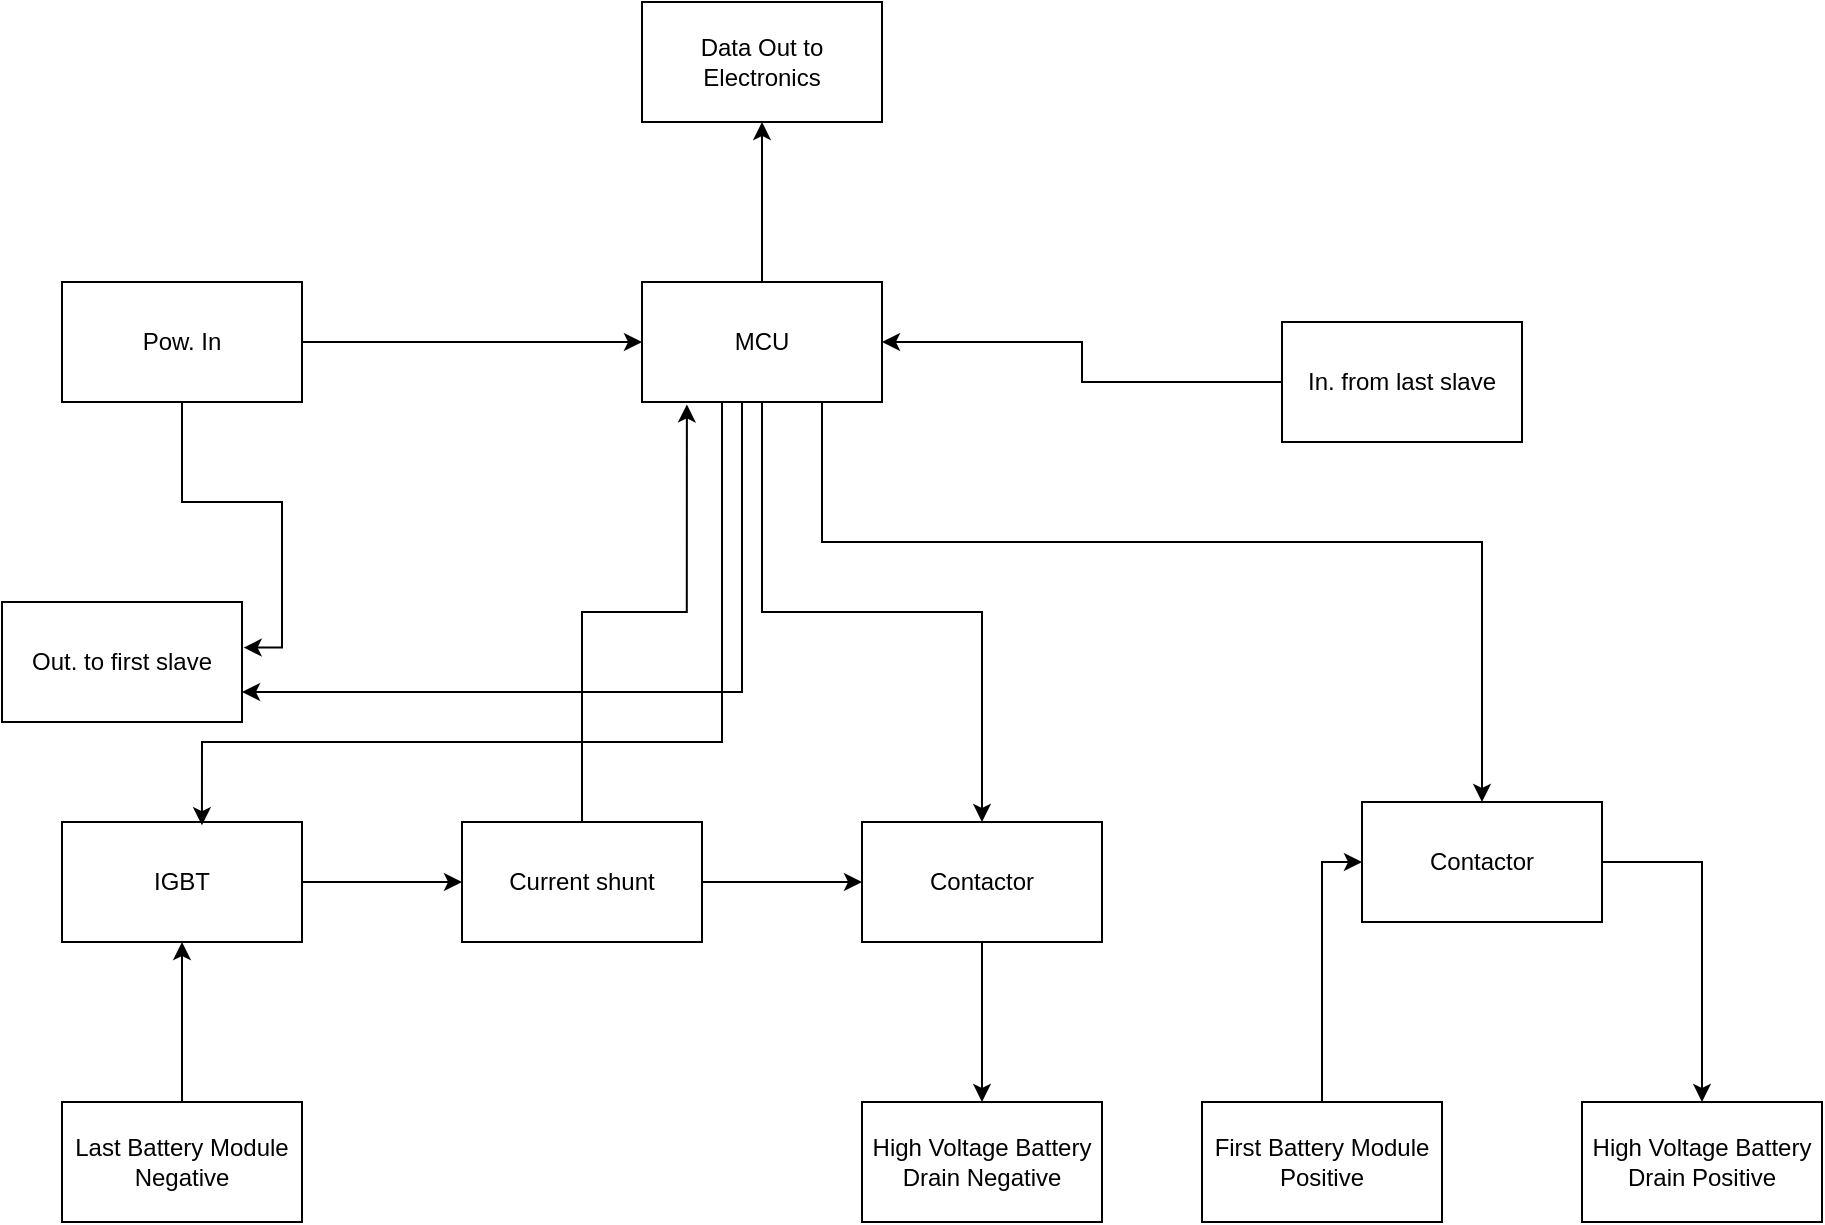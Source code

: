 <mxfile version="24.0.4" type="device">
  <diagram name="Page-1" id="YUszmAUclPYdTp25wO-0">
    <mxGraphModel dx="1140" dy="625" grid="1" gridSize="10" guides="1" tooltips="1" connect="1" arrows="1" fold="1" page="1" pageScale="1" pageWidth="850" pageHeight="1100" math="0" shadow="0">
      <root>
        <mxCell id="0" />
        <mxCell id="1" parent="0" />
        <mxCell id="JARaZCLQ9CR7d0WhvhcZ-6" value="" style="edgeStyle=orthogonalEdgeStyle;rounded=0;orthogonalLoop=1;jettySize=auto;html=1;" parent="1" source="JARaZCLQ9CR7d0WhvhcZ-1" target="JARaZCLQ9CR7d0WhvhcZ-5" edge="1">
          <mxGeometry relative="1" as="geometry" />
        </mxCell>
        <mxCell id="JARaZCLQ9CR7d0WhvhcZ-10" style="edgeStyle=orthogonalEdgeStyle;rounded=0;orthogonalLoop=1;jettySize=auto;html=1;entryX=1;entryY=0.75;entryDx=0;entryDy=0;" parent="1" source="JARaZCLQ9CR7d0WhvhcZ-1" target="JARaZCLQ9CR7d0WhvhcZ-9" edge="1">
          <mxGeometry relative="1" as="geometry">
            <Array as="points">
              <mxPoint x="410" y="365" />
            </Array>
          </mxGeometry>
        </mxCell>
        <mxCell id="JARaZCLQ9CR7d0WhvhcZ-21" style="edgeStyle=orthogonalEdgeStyle;rounded=0;orthogonalLoop=1;jettySize=auto;html=1;" parent="1" source="JARaZCLQ9CR7d0WhvhcZ-1" target="JARaZCLQ9CR7d0WhvhcZ-17" edge="1">
          <mxGeometry relative="1" as="geometry" />
        </mxCell>
        <mxCell id="du1yEn7PY6bpeT6RcS0G-1" style="edgeStyle=orthogonalEdgeStyle;rounded=0;orthogonalLoop=1;jettySize=auto;html=1;exitX=0.75;exitY=1;exitDx=0;exitDy=0;" edge="1" parent="1" source="JARaZCLQ9CR7d0WhvhcZ-1" target="du1yEn7PY6bpeT6RcS0G-2">
          <mxGeometry relative="1" as="geometry">
            <mxPoint x="780.0" y="390.0" as="targetPoint" />
            <Array as="points">
              <mxPoint x="450" y="290" />
              <mxPoint x="780" y="290" />
            </Array>
          </mxGeometry>
        </mxCell>
        <mxCell id="JARaZCLQ9CR7d0WhvhcZ-1" value="MCU" style="rounded=0;whiteSpace=wrap;html=1;" parent="1" vertex="1">
          <mxGeometry x="360" y="160" width="120" height="60" as="geometry" />
        </mxCell>
        <mxCell id="JARaZCLQ9CR7d0WhvhcZ-3" style="edgeStyle=orthogonalEdgeStyle;rounded=0;orthogonalLoop=1;jettySize=auto;html=1;entryX=0;entryY=0.5;entryDx=0;entryDy=0;" parent="1" source="JARaZCLQ9CR7d0WhvhcZ-2" target="JARaZCLQ9CR7d0WhvhcZ-1" edge="1">
          <mxGeometry relative="1" as="geometry" />
        </mxCell>
        <mxCell id="JARaZCLQ9CR7d0WhvhcZ-2" value="Pow. In" style="rounded=0;whiteSpace=wrap;html=1;" parent="1" vertex="1">
          <mxGeometry x="70" y="160" width="120" height="60" as="geometry" />
        </mxCell>
        <mxCell id="JARaZCLQ9CR7d0WhvhcZ-5" value="Data Out to Electronics" style="rounded=0;whiteSpace=wrap;html=1;" parent="1" vertex="1">
          <mxGeometry x="360" y="20" width="120" height="60" as="geometry" />
        </mxCell>
        <mxCell id="JARaZCLQ9CR7d0WhvhcZ-8" style="edgeStyle=orthogonalEdgeStyle;rounded=0;orthogonalLoop=1;jettySize=auto;html=1;entryX=1;entryY=0.5;entryDx=0;entryDy=0;" parent="1" source="JARaZCLQ9CR7d0WhvhcZ-7" target="JARaZCLQ9CR7d0WhvhcZ-1" edge="1">
          <mxGeometry relative="1" as="geometry" />
        </mxCell>
        <mxCell id="JARaZCLQ9CR7d0WhvhcZ-7" value="In. from last slave" style="whiteSpace=wrap;html=1;" parent="1" vertex="1">
          <mxGeometry x="680" y="180" width="120" height="60" as="geometry" />
        </mxCell>
        <mxCell id="JARaZCLQ9CR7d0WhvhcZ-9" value="Out. to first slave" style="whiteSpace=wrap;html=1;" parent="1" vertex="1">
          <mxGeometry x="40" y="320" width="120" height="60" as="geometry" />
        </mxCell>
        <mxCell id="JARaZCLQ9CR7d0WhvhcZ-11" style="edgeStyle=orthogonalEdgeStyle;rounded=0;orthogonalLoop=1;jettySize=auto;html=1;entryX=1.007;entryY=0.38;entryDx=0;entryDy=0;entryPerimeter=0;" parent="1" source="JARaZCLQ9CR7d0WhvhcZ-2" target="JARaZCLQ9CR7d0WhvhcZ-9" edge="1">
          <mxGeometry relative="1" as="geometry" />
        </mxCell>
        <mxCell id="JARaZCLQ9CR7d0WhvhcZ-14" value="" style="edgeStyle=orthogonalEdgeStyle;rounded=0;orthogonalLoop=1;jettySize=auto;html=1;" parent="1" source="JARaZCLQ9CR7d0WhvhcZ-12" target="JARaZCLQ9CR7d0WhvhcZ-13" edge="1">
          <mxGeometry relative="1" as="geometry" />
        </mxCell>
        <mxCell id="JARaZCLQ9CR7d0WhvhcZ-12" value="Last Battery Module Negative" style="rounded=0;whiteSpace=wrap;html=1;" parent="1" vertex="1">
          <mxGeometry x="70" y="570" width="120" height="60" as="geometry" />
        </mxCell>
        <mxCell id="JARaZCLQ9CR7d0WhvhcZ-16" value="" style="edgeStyle=orthogonalEdgeStyle;rounded=0;orthogonalLoop=1;jettySize=auto;html=1;" parent="1" source="JARaZCLQ9CR7d0WhvhcZ-13" target="JARaZCLQ9CR7d0WhvhcZ-15" edge="1">
          <mxGeometry relative="1" as="geometry" />
        </mxCell>
        <mxCell id="JARaZCLQ9CR7d0WhvhcZ-13" value="IGBT" style="rounded=0;whiteSpace=wrap;html=1;" parent="1" vertex="1">
          <mxGeometry x="70" y="430" width="120" height="60" as="geometry" />
        </mxCell>
        <mxCell id="JARaZCLQ9CR7d0WhvhcZ-18" value="" style="edgeStyle=orthogonalEdgeStyle;rounded=0;orthogonalLoop=1;jettySize=auto;html=1;" parent="1" source="JARaZCLQ9CR7d0WhvhcZ-15" target="JARaZCLQ9CR7d0WhvhcZ-17" edge="1">
          <mxGeometry relative="1" as="geometry" />
        </mxCell>
        <mxCell id="JARaZCLQ9CR7d0WhvhcZ-15" value="Current shunt" style="rounded=0;whiteSpace=wrap;html=1;" parent="1" vertex="1">
          <mxGeometry x="270" y="430" width="120" height="60" as="geometry" />
        </mxCell>
        <mxCell id="JARaZCLQ9CR7d0WhvhcZ-20" value="" style="edgeStyle=orthogonalEdgeStyle;rounded=0;orthogonalLoop=1;jettySize=auto;html=1;" parent="1" source="JARaZCLQ9CR7d0WhvhcZ-17" target="JARaZCLQ9CR7d0WhvhcZ-19" edge="1">
          <mxGeometry relative="1" as="geometry" />
        </mxCell>
        <mxCell id="JARaZCLQ9CR7d0WhvhcZ-17" value="Contactor" style="rounded=0;whiteSpace=wrap;html=1;" parent="1" vertex="1">
          <mxGeometry x="470" y="430" width="120" height="60" as="geometry" />
        </mxCell>
        <mxCell id="JARaZCLQ9CR7d0WhvhcZ-19" value="High Voltage Battery Drain Negative" style="rounded=0;whiteSpace=wrap;html=1;" parent="1" vertex="1">
          <mxGeometry x="470" y="570" width="120" height="60" as="geometry" />
        </mxCell>
        <mxCell id="JARaZCLQ9CR7d0WhvhcZ-22" style="edgeStyle=orthogonalEdgeStyle;rounded=0;orthogonalLoop=1;jettySize=auto;html=1;entryX=0.583;entryY=0.027;entryDx=0;entryDy=0;entryPerimeter=0;" parent="1" source="JARaZCLQ9CR7d0WhvhcZ-1" target="JARaZCLQ9CR7d0WhvhcZ-13" edge="1">
          <mxGeometry relative="1" as="geometry">
            <Array as="points">
              <mxPoint x="400" y="390" />
              <mxPoint x="140" y="390" />
            </Array>
          </mxGeometry>
        </mxCell>
        <mxCell id="JARaZCLQ9CR7d0WhvhcZ-23" style="edgeStyle=orthogonalEdgeStyle;rounded=0;orthogonalLoop=1;jettySize=auto;html=1;entryX=0.187;entryY=1.02;entryDx=0;entryDy=0;entryPerimeter=0;" parent="1" source="JARaZCLQ9CR7d0WhvhcZ-15" target="JARaZCLQ9CR7d0WhvhcZ-1" edge="1">
          <mxGeometry relative="1" as="geometry" />
        </mxCell>
        <mxCell id="du1yEn7PY6bpeT6RcS0G-6" style="edgeStyle=orthogonalEdgeStyle;rounded=0;orthogonalLoop=1;jettySize=auto;html=1;exitX=1;exitY=0.5;exitDx=0;exitDy=0;" edge="1" parent="1" source="du1yEn7PY6bpeT6RcS0G-2" target="du1yEn7PY6bpeT6RcS0G-5">
          <mxGeometry relative="1" as="geometry" />
        </mxCell>
        <mxCell id="du1yEn7PY6bpeT6RcS0G-2" value="Contactor" style="rounded=0;whiteSpace=wrap;html=1;" vertex="1" parent="1">
          <mxGeometry x="720.0" y="420.0" width="120" height="60" as="geometry" />
        </mxCell>
        <mxCell id="du1yEn7PY6bpeT6RcS0G-4" style="edgeStyle=orthogonalEdgeStyle;rounded=0;orthogonalLoop=1;jettySize=auto;html=1;exitX=0.5;exitY=0;exitDx=0;exitDy=0;entryX=0;entryY=0.5;entryDx=0;entryDy=0;" edge="1" parent="1" source="du1yEn7PY6bpeT6RcS0G-3" target="du1yEn7PY6bpeT6RcS0G-2">
          <mxGeometry relative="1" as="geometry" />
        </mxCell>
        <mxCell id="du1yEn7PY6bpeT6RcS0G-3" value="First Battery Module Positive" style="rounded=0;whiteSpace=wrap;html=1;" vertex="1" parent="1">
          <mxGeometry x="640" y="570" width="120" height="60" as="geometry" />
        </mxCell>
        <mxCell id="du1yEn7PY6bpeT6RcS0G-5" value="High Voltage Battery Drain Positive" style="rounded=0;whiteSpace=wrap;html=1;" vertex="1" parent="1">
          <mxGeometry x="830" y="570" width="120" height="60" as="geometry" />
        </mxCell>
      </root>
    </mxGraphModel>
  </diagram>
</mxfile>
